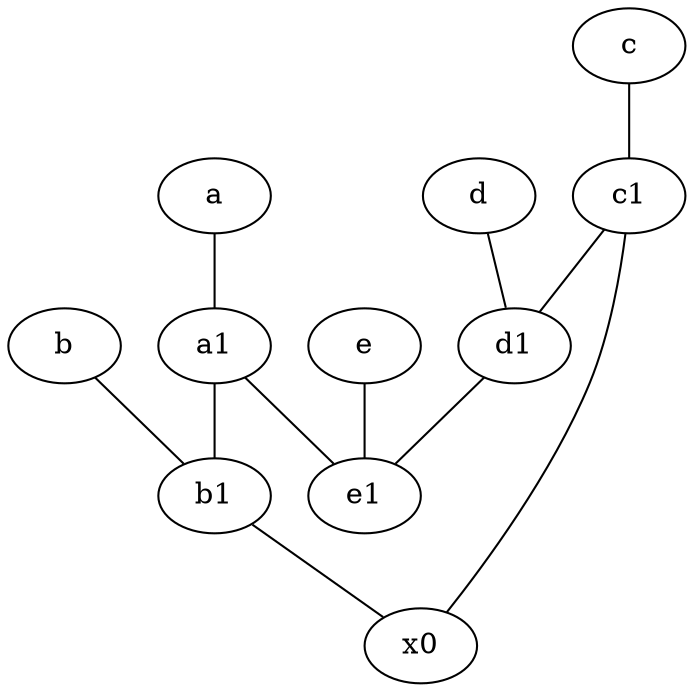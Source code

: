 graph {
	node [labelfontsize=50]
	b [labelfontsize=50 pos="10,4!"]
	d1 [labelfontsize=50 pos="3,5!"]
	e1 [labelfontsize=50 pos="7,7!"]
	b1 [labelfontsize=50 pos="9,4!"]
	c1 [labelfontsize=50 pos="4.5,3!"]
	c [labelfontsize=50 pos="4.5,2!"]
	a1 [labelfontsize=50 pos="8,3!"]
	a [labelfontsize=50 pos="8,2!"]
	d [labelfontsize=50 pos="2,5!"]
	e [labelfontsize=50 pos="7,9!"]
	x0 [labelfontsize=50]
	a -- a1
	e -- e1
	d -- d1
	c1 -- x0
	b -- b1
	b1 -- x0
	d1 -- e1
	a1 -- b1
	a1 -- e1
	c -- c1
	c1 -- d1
}
